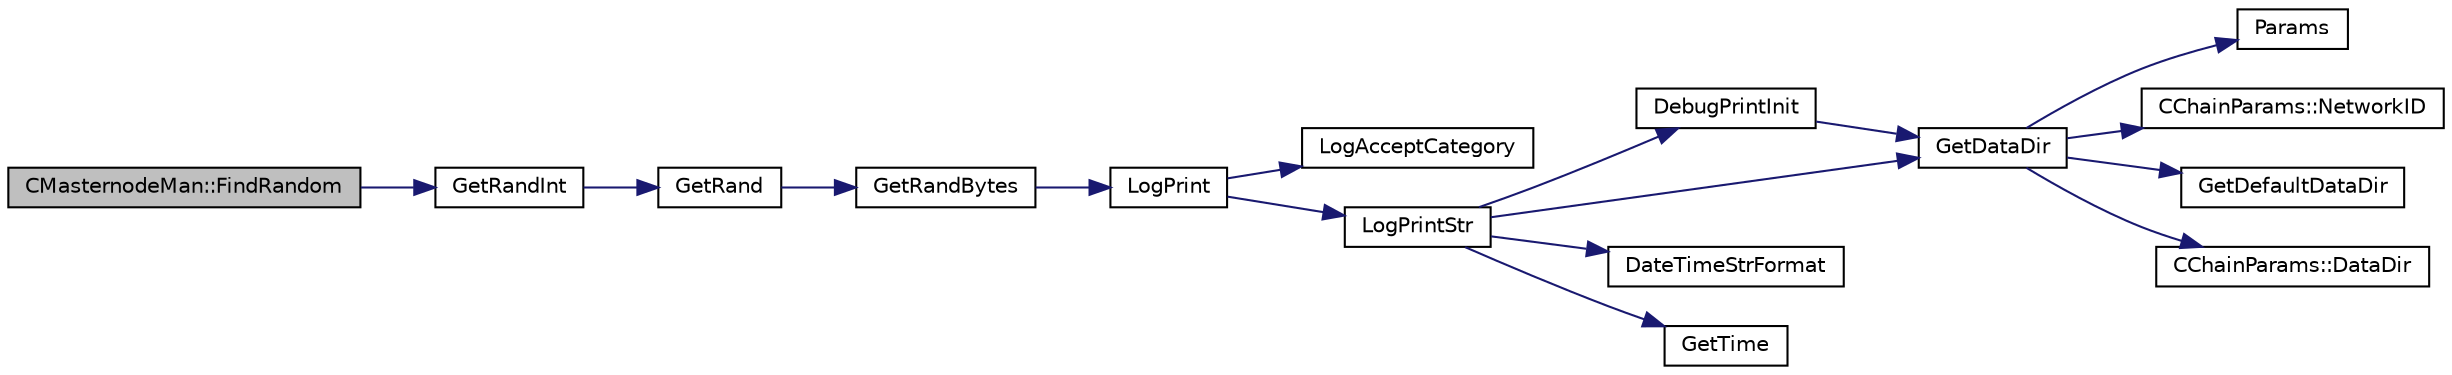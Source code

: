 digraph "CMasternodeMan::FindRandom"
{
  edge [fontname="Helvetica",fontsize="10",labelfontname="Helvetica",labelfontsize="10"];
  node [fontname="Helvetica",fontsize="10",shape=record];
  rankdir="LR";
  Node729 [label="CMasternodeMan::FindRandom",height=0.2,width=0.4,color="black", fillcolor="grey75", style="filled", fontcolor="black"];
  Node729 -> Node730 [color="midnightblue",fontsize="10",style="solid",fontname="Helvetica"];
  Node730 [label="GetRandInt",height=0.2,width=0.4,color="black", fillcolor="white", style="filled",URL="$df/d2d/util_8cpp.html#a0e44e088732172da6662db2d5e37d4b2"];
  Node730 -> Node731 [color="midnightblue",fontsize="10",style="solid",fontname="Helvetica"];
  Node731 [label="GetRand",height=0.2,width=0.4,color="black", fillcolor="white", style="filled",URL="$df/d2d/util_8cpp.html#a27d9149d522b1fa87d84e5e9ca902aef"];
  Node731 -> Node732 [color="midnightblue",fontsize="10",style="solid",fontname="Helvetica"];
  Node732 [label="GetRandBytes",height=0.2,width=0.4,color="black", fillcolor="white", style="filled",URL="$df/d2d/util_8cpp.html#acf52c2aa8213c7b15e26594a2264ed8a"];
  Node732 -> Node733 [color="midnightblue",fontsize="10",style="solid",fontname="Helvetica"];
  Node733 [label="LogPrint",height=0.2,width=0.4,color="black", fillcolor="white", style="filled",URL="$d8/d3c/util_8h.html#aab1f837a2366f424bdc996fdf6352171"];
  Node733 -> Node734 [color="midnightblue",fontsize="10",style="solid",fontname="Helvetica"];
  Node734 [label="LogAcceptCategory",height=0.2,width=0.4,color="black", fillcolor="white", style="filled",URL="$d8/d3c/util_8h.html#a343d2a13efe00125f78d25dafb0a8d98"];
  Node733 -> Node735 [color="midnightblue",fontsize="10",style="solid",fontname="Helvetica"];
  Node735 [label="LogPrintStr",height=0.2,width=0.4,color="black", fillcolor="white", style="filled",URL="$d8/d3c/util_8h.html#afd4c3002b2797c0560adddb6af3ca1da"];
  Node735 -> Node736 [color="midnightblue",fontsize="10",style="solid",fontname="Helvetica"];
  Node736 [label="DebugPrintInit",height=0.2,width=0.4,color="black", fillcolor="white", style="filled",URL="$df/d2d/util_8cpp.html#a751ff5f21d880737811136b5e0bcea12"];
  Node736 -> Node737 [color="midnightblue",fontsize="10",style="solid",fontname="Helvetica"];
  Node737 [label="GetDataDir",height=0.2,width=0.4,color="black", fillcolor="white", style="filled",URL="$df/d2d/util_8cpp.html#ab83866a054745d4b30a3948a1b44beba"];
  Node737 -> Node738 [color="midnightblue",fontsize="10",style="solid",fontname="Helvetica"];
  Node738 [label="Params",height=0.2,width=0.4,color="black", fillcolor="white", style="filled",URL="$df/dbf/chainparams_8cpp.html#ace5c5b706d71a324a417dd2db394fd4a",tooltip="Return the currently selected parameters. "];
  Node737 -> Node739 [color="midnightblue",fontsize="10",style="solid",fontname="Helvetica"];
  Node739 [label="CChainParams::NetworkID",height=0.2,width=0.4,color="black", fillcolor="white", style="filled",URL="$d1/d4f/class_c_chain_params.html#a90dc493ec0c0325c98c3ac06eb99862b"];
  Node737 -> Node740 [color="midnightblue",fontsize="10",style="solid",fontname="Helvetica"];
  Node740 [label="GetDefaultDataDir",height=0.2,width=0.4,color="black", fillcolor="white", style="filled",URL="$df/d2d/util_8cpp.html#ab272995de020a3bcbf743be630e485c6"];
  Node737 -> Node741 [color="midnightblue",fontsize="10",style="solid",fontname="Helvetica"];
  Node741 [label="CChainParams::DataDir",height=0.2,width=0.4,color="black", fillcolor="white", style="filled",URL="$d1/d4f/class_c_chain_params.html#a959488b5d8e6fe62857940b831d73a78"];
  Node735 -> Node737 [color="midnightblue",fontsize="10",style="solid",fontname="Helvetica"];
  Node735 -> Node742 [color="midnightblue",fontsize="10",style="solid",fontname="Helvetica"];
  Node742 [label="DateTimeStrFormat",height=0.2,width=0.4,color="black", fillcolor="white", style="filled",URL="$df/d2d/util_8cpp.html#a749bc6776c8ec72d7c5e4dea56aee415"];
  Node735 -> Node743 [color="midnightblue",fontsize="10",style="solid",fontname="Helvetica"];
  Node743 [label="GetTime",height=0.2,width=0.4,color="black", fillcolor="white", style="filled",URL="$df/d2d/util_8cpp.html#a46fac5fba8ba905b5f9acb364f5d8c6f"];
}
